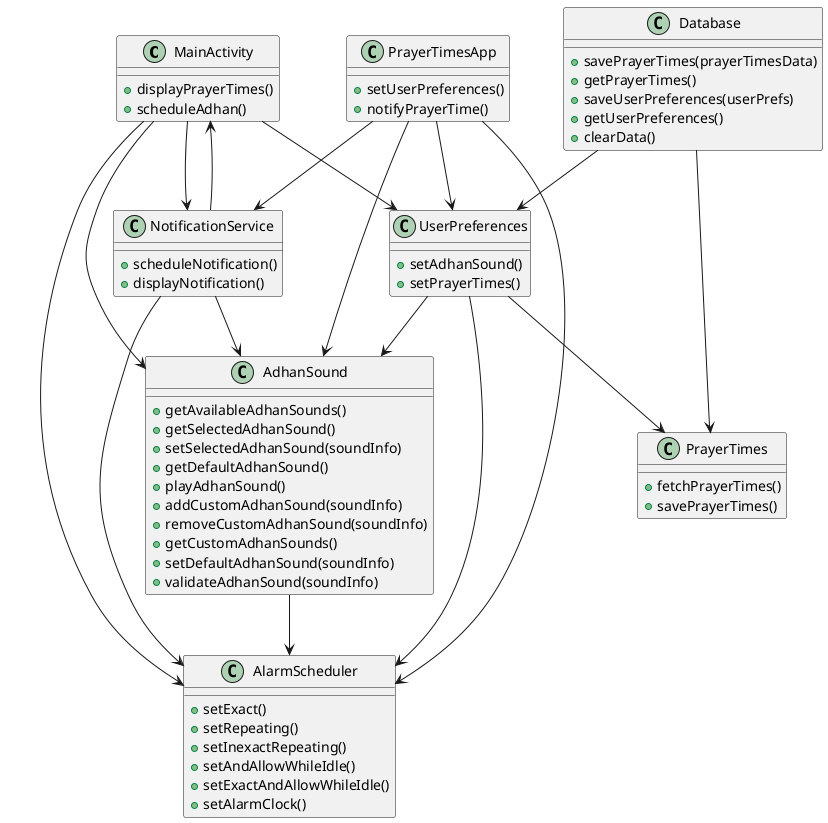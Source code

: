 @startuml
class MainActivity {
    +displayPrayerTimes()
    +scheduleAdhan()
}
class PrayerTimesApp {
    +setUserPreferences()
    +notifyPrayerTime()
}
class NotificationService {
    +scheduleNotification()
    +displayNotification()
}
class PrayerTimes {
    +fetchPrayerTimes()
    +savePrayerTimes()
}
class UserPreferences {
    +setAdhanSound()
    +setPrayerTimes()
}
class AdhanSound {
    +getAvailableAdhanSounds()
    +getSelectedAdhanSound()
    +setSelectedAdhanSound(soundInfo)
    +getDefaultAdhanSound()
    +playAdhanSound()
    +addCustomAdhanSound(soundInfo)
    +removeCustomAdhanSound(soundInfo)
    +getCustomAdhanSounds()
    +setDefaultAdhanSound(soundInfo)
    +validateAdhanSound(soundInfo)
}
class Database {
    +savePrayerTimes(prayerTimesData)
    +getPrayerTimes()
    +saveUserPreferences(userPrefs)
    +getUserPreferences()
    +clearData()
}
class AlarmScheduler {
    +setExact()
    +setRepeating()
    +setInexactRepeating()
    +setAndAllowWhileIdle()
    +setExactAndAllowWhileIdle()
    +setAlarmClock()
}
MainActivity --> NotificationService
MainActivity --> AlarmScheduler
MainActivity --> AdhanSound
MainActivity --> UserPreferences

PrayerTimesApp --> UserPreferences
PrayerTimesApp --> NotificationService
PrayerTimesApp --> AlarmScheduler
PrayerTimesApp --> AdhanSound

NotificationService --> AlarmScheduler
NotificationService --> MainActivity
NotificationService --> AdhanSound

UserPreferences --> AdhanSound
UserPreferences --> AlarmScheduler
UserPreferences --> PrayerTimes

Database --> PrayerTimes
Database --> UserPreferences

AdhanSound --> AlarmScheduler

@enduml